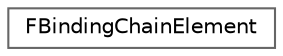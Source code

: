 digraph "Graphical Class Hierarchy"
{
 // INTERACTIVE_SVG=YES
 // LATEX_PDF_SIZE
  bgcolor="transparent";
  edge [fontname=Helvetica,fontsize=10,labelfontname=Helvetica,labelfontsize=10];
  node [fontname=Helvetica,fontsize=10,shape=box,height=0.2,width=0.4];
  rankdir="LR";
  Node0 [id="Node000000",label="FBindingChainElement",height=0.2,width=0.4,color="grey40", fillcolor="white", style="filled",URL="$df/d36/structFBindingChainElement.html",tooltip="An element in a binding chain."];
}
